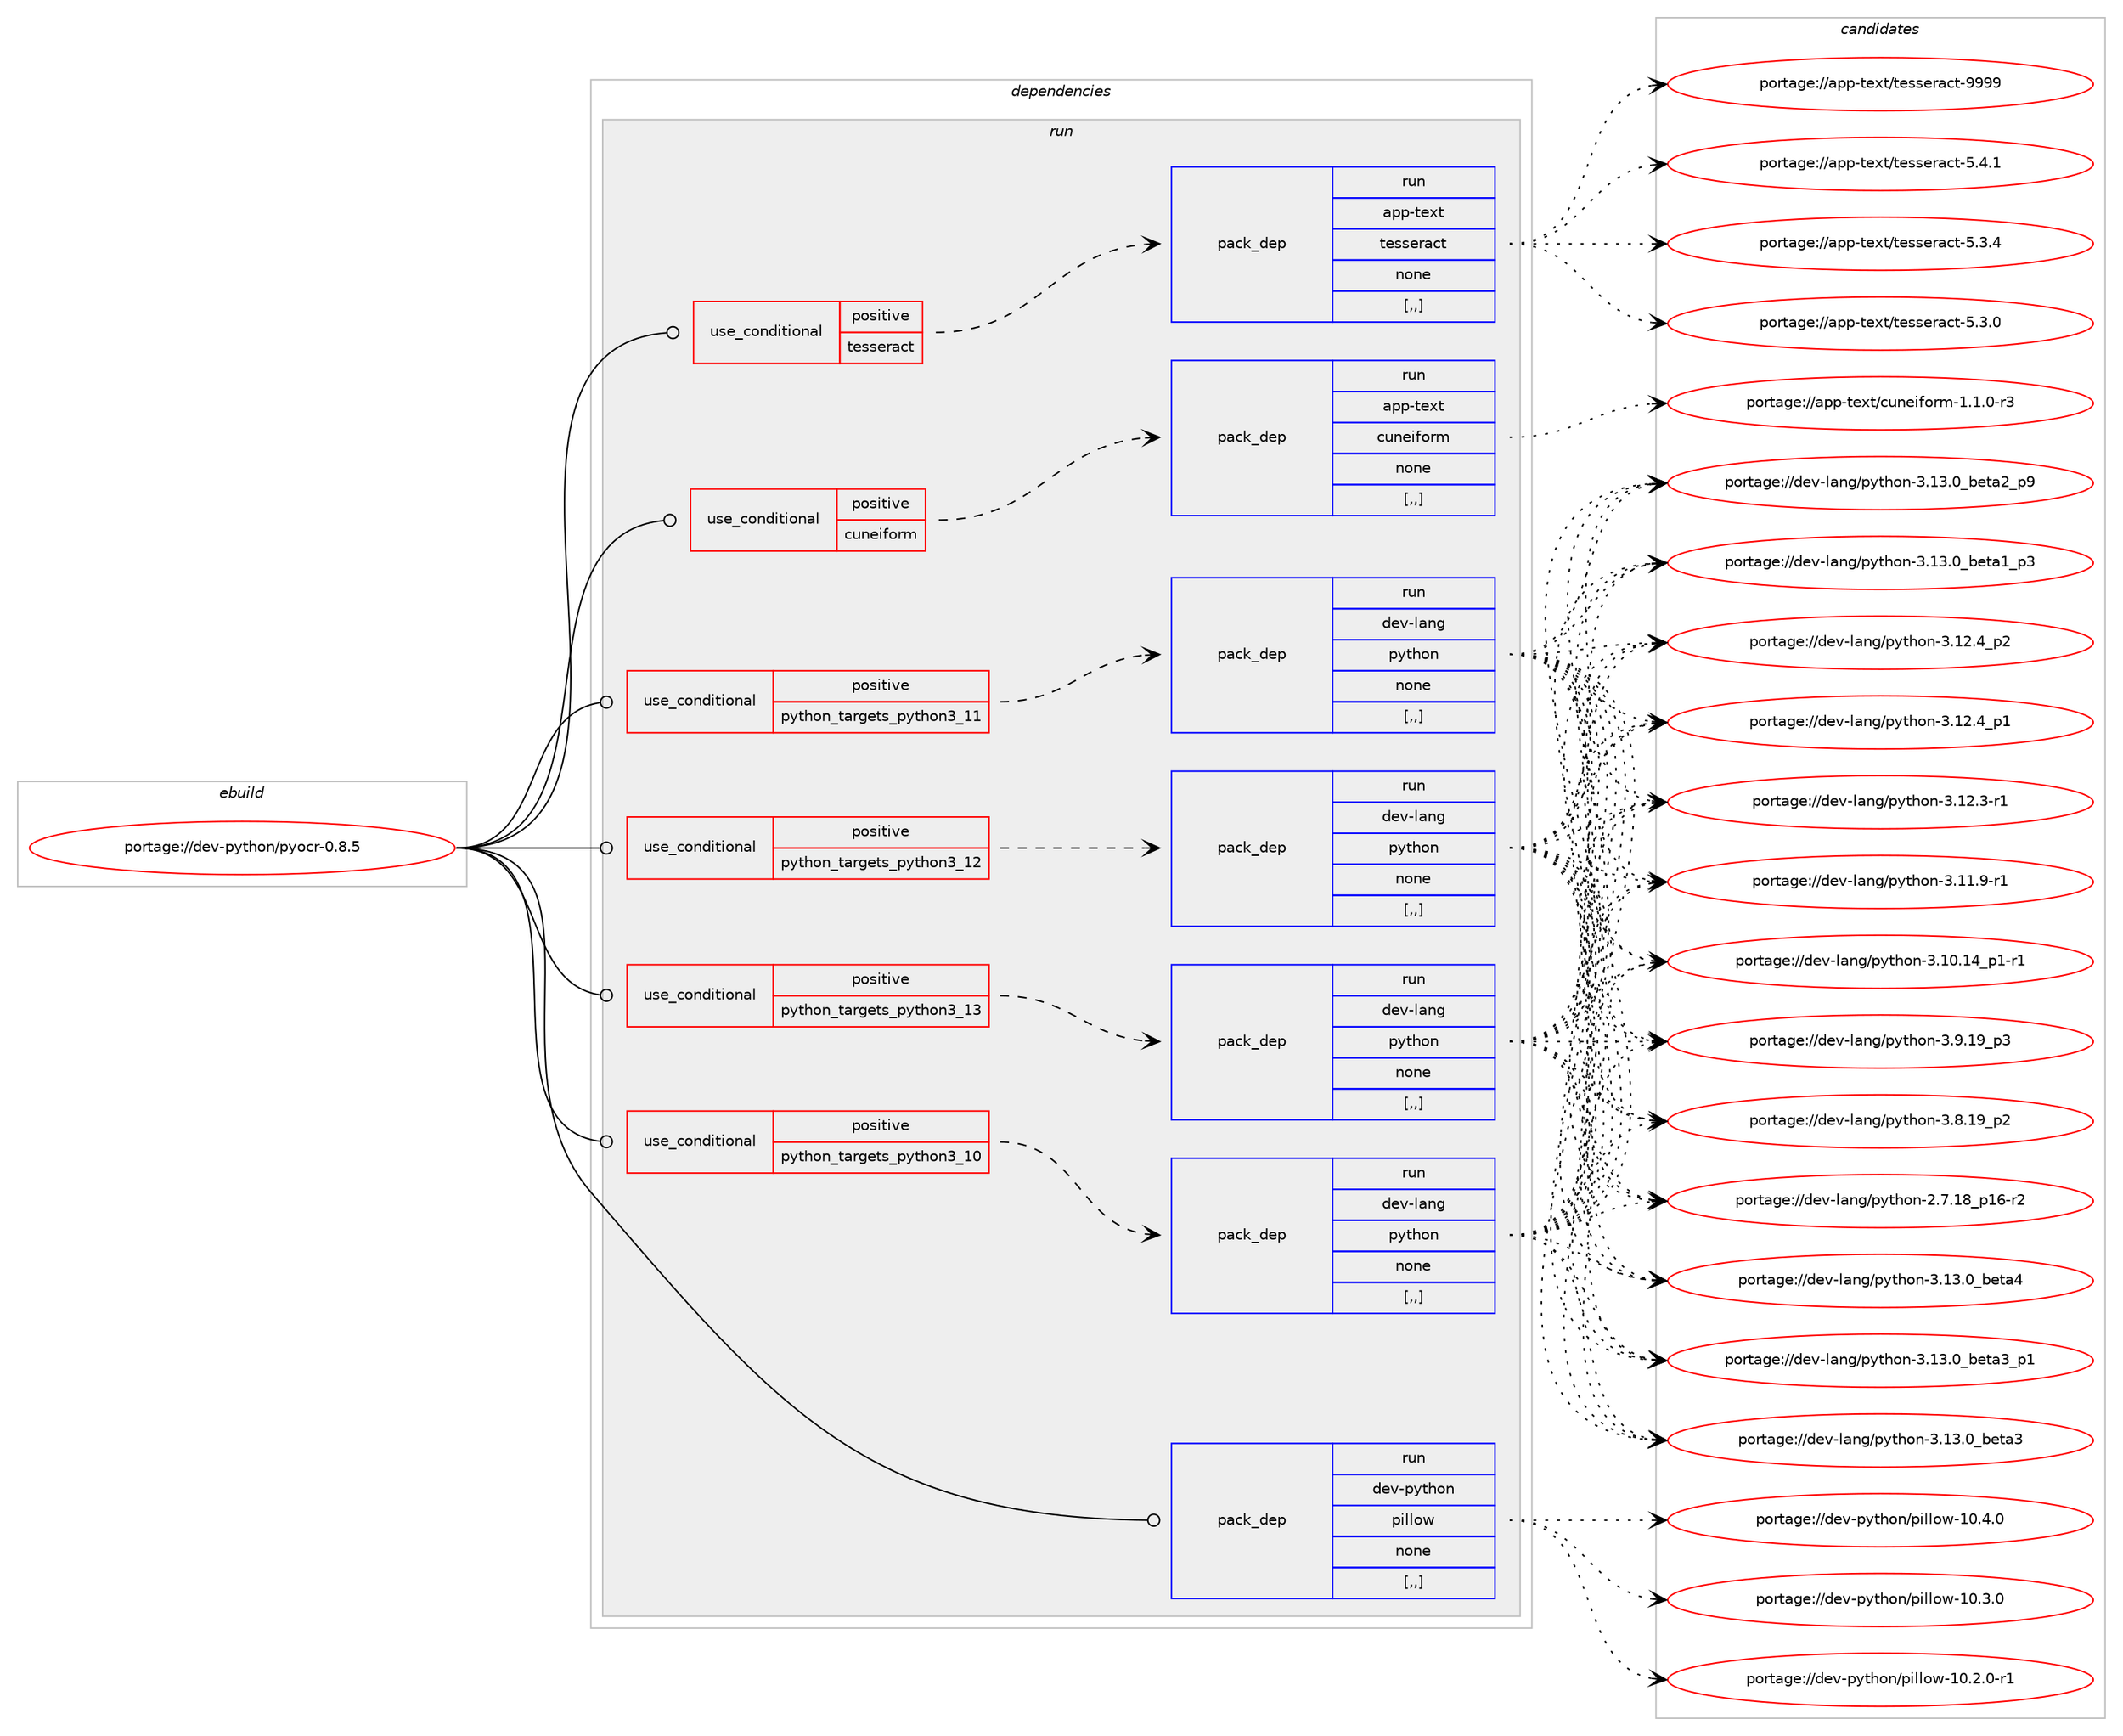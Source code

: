 digraph prolog {

# *************
# Graph options
# *************

newrank=true;
concentrate=true;
compound=true;
graph [rankdir=LR,fontname=Helvetica,fontsize=10,ranksep=1.5];#, ranksep=2.5, nodesep=0.2];
edge  [arrowhead=vee];
node  [fontname=Helvetica,fontsize=10];

# **********
# The ebuild
# **********

subgraph cluster_leftcol {
color=gray;
label=<<i>ebuild</i>>;
id [label="portage://dev-python/pyocr-0.8.5", color=red, width=4, href="../dev-python/pyocr-0.8.5.svg"];
}

# ****************
# The dependencies
# ****************

subgraph cluster_midcol {
color=gray;
label=<<i>dependencies</i>>;
subgraph cluster_compile {
fillcolor="#eeeeee";
style=filled;
label=<<i>compile</i>>;
}
subgraph cluster_compileandrun {
fillcolor="#eeeeee";
style=filled;
label=<<i>compile and run</i>>;
}
subgraph cluster_run {
fillcolor="#eeeeee";
style=filled;
label=<<i>run</i>>;
subgraph cond37305 {
dependency157632 [label=<<TABLE BORDER="0" CELLBORDER="1" CELLSPACING="0" CELLPADDING="4"><TR><TD ROWSPAN="3" CELLPADDING="10">use_conditional</TD></TR><TR><TD>positive</TD></TR><TR><TD>cuneiform</TD></TR></TABLE>>, shape=none, color=red];
subgraph pack119070 {
dependency157633 [label=<<TABLE BORDER="0" CELLBORDER="1" CELLSPACING="0" CELLPADDING="4" WIDTH="220"><TR><TD ROWSPAN="6" CELLPADDING="30">pack_dep</TD></TR><TR><TD WIDTH="110">run</TD></TR><TR><TD>app-text</TD></TR><TR><TD>cuneiform</TD></TR><TR><TD>none</TD></TR><TR><TD>[,,]</TD></TR></TABLE>>, shape=none, color=blue];
}
dependency157632:e -> dependency157633:w [weight=20,style="dashed",arrowhead="vee"];
}
id:e -> dependency157632:w [weight=20,style="solid",arrowhead="odot"];
subgraph cond37306 {
dependency157634 [label=<<TABLE BORDER="0" CELLBORDER="1" CELLSPACING="0" CELLPADDING="4"><TR><TD ROWSPAN="3" CELLPADDING="10">use_conditional</TD></TR><TR><TD>positive</TD></TR><TR><TD>python_targets_python3_10</TD></TR></TABLE>>, shape=none, color=red];
subgraph pack119071 {
dependency157635 [label=<<TABLE BORDER="0" CELLBORDER="1" CELLSPACING="0" CELLPADDING="4" WIDTH="220"><TR><TD ROWSPAN="6" CELLPADDING="30">pack_dep</TD></TR><TR><TD WIDTH="110">run</TD></TR><TR><TD>dev-lang</TD></TR><TR><TD>python</TD></TR><TR><TD>none</TD></TR><TR><TD>[,,]</TD></TR></TABLE>>, shape=none, color=blue];
}
dependency157634:e -> dependency157635:w [weight=20,style="dashed",arrowhead="vee"];
}
id:e -> dependency157634:w [weight=20,style="solid",arrowhead="odot"];
subgraph cond37307 {
dependency157636 [label=<<TABLE BORDER="0" CELLBORDER="1" CELLSPACING="0" CELLPADDING="4"><TR><TD ROWSPAN="3" CELLPADDING="10">use_conditional</TD></TR><TR><TD>positive</TD></TR><TR><TD>python_targets_python3_11</TD></TR></TABLE>>, shape=none, color=red];
subgraph pack119072 {
dependency157637 [label=<<TABLE BORDER="0" CELLBORDER="1" CELLSPACING="0" CELLPADDING="4" WIDTH="220"><TR><TD ROWSPAN="6" CELLPADDING="30">pack_dep</TD></TR><TR><TD WIDTH="110">run</TD></TR><TR><TD>dev-lang</TD></TR><TR><TD>python</TD></TR><TR><TD>none</TD></TR><TR><TD>[,,]</TD></TR></TABLE>>, shape=none, color=blue];
}
dependency157636:e -> dependency157637:w [weight=20,style="dashed",arrowhead="vee"];
}
id:e -> dependency157636:w [weight=20,style="solid",arrowhead="odot"];
subgraph cond37308 {
dependency157638 [label=<<TABLE BORDER="0" CELLBORDER="1" CELLSPACING="0" CELLPADDING="4"><TR><TD ROWSPAN="3" CELLPADDING="10">use_conditional</TD></TR><TR><TD>positive</TD></TR><TR><TD>python_targets_python3_12</TD></TR></TABLE>>, shape=none, color=red];
subgraph pack119073 {
dependency157639 [label=<<TABLE BORDER="0" CELLBORDER="1" CELLSPACING="0" CELLPADDING="4" WIDTH="220"><TR><TD ROWSPAN="6" CELLPADDING="30">pack_dep</TD></TR><TR><TD WIDTH="110">run</TD></TR><TR><TD>dev-lang</TD></TR><TR><TD>python</TD></TR><TR><TD>none</TD></TR><TR><TD>[,,]</TD></TR></TABLE>>, shape=none, color=blue];
}
dependency157638:e -> dependency157639:w [weight=20,style="dashed",arrowhead="vee"];
}
id:e -> dependency157638:w [weight=20,style="solid",arrowhead="odot"];
subgraph cond37309 {
dependency157640 [label=<<TABLE BORDER="0" CELLBORDER="1" CELLSPACING="0" CELLPADDING="4"><TR><TD ROWSPAN="3" CELLPADDING="10">use_conditional</TD></TR><TR><TD>positive</TD></TR><TR><TD>python_targets_python3_13</TD></TR></TABLE>>, shape=none, color=red];
subgraph pack119074 {
dependency157641 [label=<<TABLE BORDER="0" CELLBORDER="1" CELLSPACING="0" CELLPADDING="4" WIDTH="220"><TR><TD ROWSPAN="6" CELLPADDING="30">pack_dep</TD></TR><TR><TD WIDTH="110">run</TD></TR><TR><TD>dev-lang</TD></TR><TR><TD>python</TD></TR><TR><TD>none</TD></TR><TR><TD>[,,]</TD></TR></TABLE>>, shape=none, color=blue];
}
dependency157640:e -> dependency157641:w [weight=20,style="dashed",arrowhead="vee"];
}
id:e -> dependency157640:w [weight=20,style="solid",arrowhead="odot"];
subgraph cond37310 {
dependency157642 [label=<<TABLE BORDER="0" CELLBORDER="1" CELLSPACING="0" CELLPADDING="4"><TR><TD ROWSPAN="3" CELLPADDING="10">use_conditional</TD></TR><TR><TD>positive</TD></TR><TR><TD>tesseract</TD></TR></TABLE>>, shape=none, color=red];
subgraph pack119075 {
dependency157643 [label=<<TABLE BORDER="0" CELLBORDER="1" CELLSPACING="0" CELLPADDING="4" WIDTH="220"><TR><TD ROWSPAN="6" CELLPADDING="30">pack_dep</TD></TR><TR><TD WIDTH="110">run</TD></TR><TR><TD>app-text</TD></TR><TR><TD>tesseract</TD></TR><TR><TD>none</TD></TR><TR><TD>[,,]</TD></TR></TABLE>>, shape=none, color=blue];
}
dependency157642:e -> dependency157643:w [weight=20,style="dashed",arrowhead="vee"];
}
id:e -> dependency157642:w [weight=20,style="solid",arrowhead="odot"];
subgraph pack119076 {
dependency157644 [label=<<TABLE BORDER="0" CELLBORDER="1" CELLSPACING="0" CELLPADDING="4" WIDTH="220"><TR><TD ROWSPAN="6" CELLPADDING="30">pack_dep</TD></TR><TR><TD WIDTH="110">run</TD></TR><TR><TD>dev-python</TD></TR><TR><TD>pillow</TD></TR><TR><TD>none</TD></TR><TR><TD>[,,]</TD></TR></TABLE>>, shape=none, color=blue];
}
id:e -> dependency157644:w [weight=20,style="solid",arrowhead="odot"];
}
}

# **************
# The candidates
# **************

subgraph cluster_choices {
rank=same;
color=gray;
label=<<i>candidates</i>>;

subgraph choice119070 {
color=black;
nodesep=1;
choice971121124511610112011647991171101011051021111141094549464946484511451 [label="portage://app-text/cuneiform-1.1.0-r3", color=red, width=4,href="../app-text/cuneiform-1.1.0-r3.svg"];
dependency157633:e -> choice971121124511610112011647991171101011051021111141094549464946484511451:w [style=dotted,weight="100"];
}
subgraph choice119071 {
color=black;
nodesep=1;
choice1001011184510897110103471121211161041111104551464951464895981011169752 [label="portage://dev-lang/python-3.13.0_beta4", color=red, width=4,href="../dev-lang/python-3.13.0_beta4.svg"];
choice10010111845108971101034711212111610411111045514649514648959810111697519511249 [label="portage://dev-lang/python-3.13.0_beta3_p1", color=red, width=4,href="../dev-lang/python-3.13.0_beta3_p1.svg"];
choice1001011184510897110103471121211161041111104551464951464895981011169751 [label="portage://dev-lang/python-3.13.0_beta3", color=red, width=4,href="../dev-lang/python-3.13.0_beta3.svg"];
choice10010111845108971101034711212111610411111045514649514648959810111697509511257 [label="portage://dev-lang/python-3.13.0_beta2_p9", color=red, width=4,href="../dev-lang/python-3.13.0_beta2_p9.svg"];
choice10010111845108971101034711212111610411111045514649514648959810111697499511251 [label="portage://dev-lang/python-3.13.0_beta1_p3", color=red, width=4,href="../dev-lang/python-3.13.0_beta1_p3.svg"];
choice100101118451089711010347112121116104111110455146495046529511250 [label="portage://dev-lang/python-3.12.4_p2", color=red, width=4,href="../dev-lang/python-3.12.4_p2.svg"];
choice100101118451089711010347112121116104111110455146495046529511249 [label="portage://dev-lang/python-3.12.4_p1", color=red, width=4,href="../dev-lang/python-3.12.4_p1.svg"];
choice100101118451089711010347112121116104111110455146495046514511449 [label="portage://dev-lang/python-3.12.3-r1", color=red, width=4,href="../dev-lang/python-3.12.3-r1.svg"];
choice100101118451089711010347112121116104111110455146494946574511449 [label="portage://dev-lang/python-3.11.9-r1", color=red, width=4,href="../dev-lang/python-3.11.9-r1.svg"];
choice100101118451089711010347112121116104111110455146494846495295112494511449 [label="portage://dev-lang/python-3.10.14_p1-r1", color=red, width=4,href="../dev-lang/python-3.10.14_p1-r1.svg"];
choice100101118451089711010347112121116104111110455146574649579511251 [label="portage://dev-lang/python-3.9.19_p3", color=red, width=4,href="../dev-lang/python-3.9.19_p3.svg"];
choice100101118451089711010347112121116104111110455146564649579511250 [label="portage://dev-lang/python-3.8.19_p2", color=red, width=4,href="../dev-lang/python-3.8.19_p2.svg"];
choice100101118451089711010347112121116104111110455046554649569511249544511450 [label="portage://dev-lang/python-2.7.18_p16-r2", color=red, width=4,href="../dev-lang/python-2.7.18_p16-r2.svg"];
dependency157635:e -> choice1001011184510897110103471121211161041111104551464951464895981011169752:w [style=dotted,weight="100"];
dependency157635:e -> choice10010111845108971101034711212111610411111045514649514648959810111697519511249:w [style=dotted,weight="100"];
dependency157635:e -> choice1001011184510897110103471121211161041111104551464951464895981011169751:w [style=dotted,weight="100"];
dependency157635:e -> choice10010111845108971101034711212111610411111045514649514648959810111697509511257:w [style=dotted,weight="100"];
dependency157635:e -> choice10010111845108971101034711212111610411111045514649514648959810111697499511251:w [style=dotted,weight="100"];
dependency157635:e -> choice100101118451089711010347112121116104111110455146495046529511250:w [style=dotted,weight="100"];
dependency157635:e -> choice100101118451089711010347112121116104111110455146495046529511249:w [style=dotted,weight="100"];
dependency157635:e -> choice100101118451089711010347112121116104111110455146495046514511449:w [style=dotted,weight="100"];
dependency157635:e -> choice100101118451089711010347112121116104111110455146494946574511449:w [style=dotted,weight="100"];
dependency157635:e -> choice100101118451089711010347112121116104111110455146494846495295112494511449:w [style=dotted,weight="100"];
dependency157635:e -> choice100101118451089711010347112121116104111110455146574649579511251:w [style=dotted,weight="100"];
dependency157635:e -> choice100101118451089711010347112121116104111110455146564649579511250:w [style=dotted,weight="100"];
dependency157635:e -> choice100101118451089711010347112121116104111110455046554649569511249544511450:w [style=dotted,weight="100"];
}
subgraph choice119072 {
color=black;
nodesep=1;
choice1001011184510897110103471121211161041111104551464951464895981011169752 [label="portage://dev-lang/python-3.13.0_beta4", color=red, width=4,href="../dev-lang/python-3.13.0_beta4.svg"];
choice10010111845108971101034711212111610411111045514649514648959810111697519511249 [label="portage://dev-lang/python-3.13.0_beta3_p1", color=red, width=4,href="../dev-lang/python-3.13.0_beta3_p1.svg"];
choice1001011184510897110103471121211161041111104551464951464895981011169751 [label="portage://dev-lang/python-3.13.0_beta3", color=red, width=4,href="../dev-lang/python-3.13.0_beta3.svg"];
choice10010111845108971101034711212111610411111045514649514648959810111697509511257 [label="portage://dev-lang/python-3.13.0_beta2_p9", color=red, width=4,href="../dev-lang/python-3.13.0_beta2_p9.svg"];
choice10010111845108971101034711212111610411111045514649514648959810111697499511251 [label="portage://dev-lang/python-3.13.0_beta1_p3", color=red, width=4,href="../dev-lang/python-3.13.0_beta1_p3.svg"];
choice100101118451089711010347112121116104111110455146495046529511250 [label="portage://dev-lang/python-3.12.4_p2", color=red, width=4,href="../dev-lang/python-3.12.4_p2.svg"];
choice100101118451089711010347112121116104111110455146495046529511249 [label="portage://dev-lang/python-3.12.4_p1", color=red, width=4,href="../dev-lang/python-3.12.4_p1.svg"];
choice100101118451089711010347112121116104111110455146495046514511449 [label="portage://dev-lang/python-3.12.3-r1", color=red, width=4,href="../dev-lang/python-3.12.3-r1.svg"];
choice100101118451089711010347112121116104111110455146494946574511449 [label="portage://dev-lang/python-3.11.9-r1", color=red, width=4,href="../dev-lang/python-3.11.9-r1.svg"];
choice100101118451089711010347112121116104111110455146494846495295112494511449 [label="portage://dev-lang/python-3.10.14_p1-r1", color=red, width=4,href="../dev-lang/python-3.10.14_p1-r1.svg"];
choice100101118451089711010347112121116104111110455146574649579511251 [label="portage://dev-lang/python-3.9.19_p3", color=red, width=4,href="../dev-lang/python-3.9.19_p3.svg"];
choice100101118451089711010347112121116104111110455146564649579511250 [label="portage://dev-lang/python-3.8.19_p2", color=red, width=4,href="../dev-lang/python-3.8.19_p2.svg"];
choice100101118451089711010347112121116104111110455046554649569511249544511450 [label="portage://dev-lang/python-2.7.18_p16-r2", color=red, width=4,href="../dev-lang/python-2.7.18_p16-r2.svg"];
dependency157637:e -> choice1001011184510897110103471121211161041111104551464951464895981011169752:w [style=dotted,weight="100"];
dependency157637:e -> choice10010111845108971101034711212111610411111045514649514648959810111697519511249:w [style=dotted,weight="100"];
dependency157637:e -> choice1001011184510897110103471121211161041111104551464951464895981011169751:w [style=dotted,weight="100"];
dependency157637:e -> choice10010111845108971101034711212111610411111045514649514648959810111697509511257:w [style=dotted,weight="100"];
dependency157637:e -> choice10010111845108971101034711212111610411111045514649514648959810111697499511251:w [style=dotted,weight="100"];
dependency157637:e -> choice100101118451089711010347112121116104111110455146495046529511250:w [style=dotted,weight="100"];
dependency157637:e -> choice100101118451089711010347112121116104111110455146495046529511249:w [style=dotted,weight="100"];
dependency157637:e -> choice100101118451089711010347112121116104111110455146495046514511449:w [style=dotted,weight="100"];
dependency157637:e -> choice100101118451089711010347112121116104111110455146494946574511449:w [style=dotted,weight="100"];
dependency157637:e -> choice100101118451089711010347112121116104111110455146494846495295112494511449:w [style=dotted,weight="100"];
dependency157637:e -> choice100101118451089711010347112121116104111110455146574649579511251:w [style=dotted,weight="100"];
dependency157637:e -> choice100101118451089711010347112121116104111110455146564649579511250:w [style=dotted,weight="100"];
dependency157637:e -> choice100101118451089711010347112121116104111110455046554649569511249544511450:w [style=dotted,weight="100"];
}
subgraph choice119073 {
color=black;
nodesep=1;
choice1001011184510897110103471121211161041111104551464951464895981011169752 [label="portage://dev-lang/python-3.13.0_beta4", color=red, width=4,href="../dev-lang/python-3.13.0_beta4.svg"];
choice10010111845108971101034711212111610411111045514649514648959810111697519511249 [label="portage://dev-lang/python-3.13.0_beta3_p1", color=red, width=4,href="../dev-lang/python-3.13.0_beta3_p1.svg"];
choice1001011184510897110103471121211161041111104551464951464895981011169751 [label="portage://dev-lang/python-3.13.0_beta3", color=red, width=4,href="../dev-lang/python-3.13.0_beta3.svg"];
choice10010111845108971101034711212111610411111045514649514648959810111697509511257 [label="portage://dev-lang/python-3.13.0_beta2_p9", color=red, width=4,href="../dev-lang/python-3.13.0_beta2_p9.svg"];
choice10010111845108971101034711212111610411111045514649514648959810111697499511251 [label="portage://dev-lang/python-3.13.0_beta1_p3", color=red, width=4,href="../dev-lang/python-3.13.0_beta1_p3.svg"];
choice100101118451089711010347112121116104111110455146495046529511250 [label="portage://dev-lang/python-3.12.4_p2", color=red, width=4,href="../dev-lang/python-3.12.4_p2.svg"];
choice100101118451089711010347112121116104111110455146495046529511249 [label="portage://dev-lang/python-3.12.4_p1", color=red, width=4,href="../dev-lang/python-3.12.4_p1.svg"];
choice100101118451089711010347112121116104111110455146495046514511449 [label="portage://dev-lang/python-3.12.3-r1", color=red, width=4,href="../dev-lang/python-3.12.3-r1.svg"];
choice100101118451089711010347112121116104111110455146494946574511449 [label="portage://dev-lang/python-3.11.9-r1", color=red, width=4,href="../dev-lang/python-3.11.9-r1.svg"];
choice100101118451089711010347112121116104111110455146494846495295112494511449 [label="portage://dev-lang/python-3.10.14_p1-r1", color=red, width=4,href="../dev-lang/python-3.10.14_p1-r1.svg"];
choice100101118451089711010347112121116104111110455146574649579511251 [label="portage://dev-lang/python-3.9.19_p3", color=red, width=4,href="../dev-lang/python-3.9.19_p3.svg"];
choice100101118451089711010347112121116104111110455146564649579511250 [label="portage://dev-lang/python-3.8.19_p2", color=red, width=4,href="../dev-lang/python-3.8.19_p2.svg"];
choice100101118451089711010347112121116104111110455046554649569511249544511450 [label="portage://dev-lang/python-2.7.18_p16-r2", color=red, width=4,href="../dev-lang/python-2.7.18_p16-r2.svg"];
dependency157639:e -> choice1001011184510897110103471121211161041111104551464951464895981011169752:w [style=dotted,weight="100"];
dependency157639:e -> choice10010111845108971101034711212111610411111045514649514648959810111697519511249:w [style=dotted,weight="100"];
dependency157639:e -> choice1001011184510897110103471121211161041111104551464951464895981011169751:w [style=dotted,weight="100"];
dependency157639:e -> choice10010111845108971101034711212111610411111045514649514648959810111697509511257:w [style=dotted,weight="100"];
dependency157639:e -> choice10010111845108971101034711212111610411111045514649514648959810111697499511251:w [style=dotted,weight="100"];
dependency157639:e -> choice100101118451089711010347112121116104111110455146495046529511250:w [style=dotted,weight="100"];
dependency157639:e -> choice100101118451089711010347112121116104111110455146495046529511249:w [style=dotted,weight="100"];
dependency157639:e -> choice100101118451089711010347112121116104111110455146495046514511449:w [style=dotted,weight="100"];
dependency157639:e -> choice100101118451089711010347112121116104111110455146494946574511449:w [style=dotted,weight="100"];
dependency157639:e -> choice100101118451089711010347112121116104111110455146494846495295112494511449:w [style=dotted,weight="100"];
dependency157639:e -> choice100101118451089711010347112121116104111110455146574649579511251:w [style=dotted,weight="100"];
dependency157639:e -> choice100101118451089711010347112121116104111110455146564649579511250:w [style=dotted,weight="100"];
dependency157639:e -> choice100101118451089711010347112121116104111110455046554649569511249544511450:w [style=dotted,weight="100"];
}
subgraph choice119074 {
color=black;
nodesep=1;
choice1001011184510897110103471121211161041111104551464951464895981011169752 [label="portage://dev-lang/python-3.13.0_beta4", color=red, width=4,href="../dev-lang/python-3.13.0_beta4.svg"];
choice10010111845108971101034711212111610411111045514649514648959810111697519511249 [label="portage://dev-lang/python-3.13.0_beta3_p1", color=red, width=4,href="../dev-lang/python-3.13.0_beta3_p1.svg"];
choice1001011184510897110103471121211161041111104551464951464895981011169751 [label="portage://dev-lang/python-3.13.0_beta3", color=red, width=4,href="../dev-lang/python-3.13.0_beta3.svg"];
choice10010111845108971101034711212111610411111045514649514648959810111697509511257 [label="portage://dev-lang/python-3.13.0_beta2_p9", color=red, width=4,href="../dev-lang/python-3.13.0_beta2_p9.svg"];
choice10010111845108971101034711212111610411111045514649514648959810111697499511251 [label="portage://dev-lang/python-3.13.0_beta1_p3", color=red, width=4,href="../dev-lang/python-3.13.0_beta1_p3.svg"];
choice100101118451089711010347112121116104111110455146495046529511250 [label="portage://dev-lang/python-3.12.4_p2", color=red, width=4,href="../dev-lang/python-3.12.4_p2.svg"];
choice100101118451089711010347112121116104111110455146495046529511249 [label="portage://dev-lang/python-3.12.4_p1", color=red, width=4,href="../dev-lang/python-3.12.4_p1.svg"];
choice100101118451089711010347112121116104111110455146495046514511449 [label="portage://dev-lang/python-3.12.3-r1", color=red, width=4,href="../dev-lang/python-3.12.3-r1.svg"];
choice100101118451089711010347112121116104111110455146494946574511449 [label="portage://dev-lang/python-3.11.9-r1", color=red, width=4,href="../dev-lang/python-3.11.9-r1.svg"];
choice100101118451089711010347112121116104111110455146494846495295112494511449 [label="portage://dev-lang/python-3.10.14_p1-r1", color=red, width=4,href="../dev-lang/python-3.10.14_p1-r1.svg"];
choice100101118451089711010347112121116104111110455146574649579511251 [label="portage://dev-lang/python-3.9.19_p3", color=red, width=4,href="../dev-lang/python-3.9.19_p3.svg"];
choice100101118451089711010347112121116104111110455146564649579511250 [label="portage://dev-lang/python-3.8.19_p2", color=red, width=4,href="../dev-lang/python-3.8.19_p2.svg"];
choice100101118451089711010347112121116104111110455046554649569511249544511450 [label="portage://dev-lang/python-2.7.18_p16-r2", color=red, width=4,href="../dev-lang/python-2.7.18_p16-r2.svg"];
dependency157641:e -> choice1001011184510897110103471121211161041111104551464951464895981011169752:w [style=dotted,weight="100"];
dependency157641:e -> choice10010111845108971101034711212111610411111045514649514648959810111697519511249:w [style=dotted,weight="100"];
dependency157641:e -> choice1001011184510897110103471121211161041111104551464951464895981011169751:w [style=dotted,weight="100"];
dependency157641:e -> choice10010111845108971101034711212111610411111045514649514648959810111697509511257:w [style=dotted,weight="100"];
dependency157641:e -> choice10010111845108971101034711212111610411111045514649514648959810111697499511251:w [style=dotted,weight="100"];
dependency157641:e -> choice100101118451089711010347112121116104111110455146495046529511250:w [style=dotted,weight="100"];
dependency157641:e -> choice100101118451089711010347112121116104111110455146495046529511249:w [style=dotted,weight="100"];
dependency157641:e -> choice100101118451089711010347112121116104111110455146495046514511449:w [style=dotted,weight="100"];
dependency157641:e -> choice100101118451089711010347112121116104111110455146494946574511449:w [style=dotted,weight="100"];
dependency157641:e -> choice100101118451089711010347112121116104111110455146494846495295112494511449:w [style=dotted,weight="100"];
dependency157641:e -> choice100101118451089711010347112121116104111110455146574649579511251:w [style=dotted,weight="100"];
dependency157641:e -> choice100101118451089711010347112121116104111110455146564649579511250:w [style=dotted,weight="100"];
dependency157641:e -> choice100101118451089711010347112121116104111110455046554649569511249544511450:w [style=dotted,weight="100"];
}
subgraph choice119075 {
color=black;
nodesep=1;
choice97112112451161011201164711610111511510111497991164557575757 [label="portage://app-text/tesseract-9999", color=red, width=4,href="../app-text/tesseract-9999.svg"];
choice9711211245116101120116471161011151151011149799116455346524649 [label="portage://app-text/tesseract-5.4.1", color=red, width=4,href="../app-text/tesseract-5.4.1.svg"];
choice9711211245116101120116471161011151151011149799116455346514652 [label="portage://app-text/tesseract-5.3.4", color=red, width=4,href="../app-text/tesseract-5.3.4.svg"];
choice9711211245116101120116471161011151151011149799116455346514648 [label="portage://app-text/tesseract-5.3.0", color=red, width=4,href="../app-text/tesseract-5.3.0.svg"];
dependency157643:e -> choice97112112451161011201164711610111511510111497991164557575757:w [style=dotted,weight="100"];
dependency157643:e -> choice9711211245116101120116471161011151151011149799116455346524649:w [style=dotted,weight="100"];
dependency157643:e -> choice9711211245116101120116471161011151151011149799116455346514652:w [style=dotted,weight="100"];
dependency157643:e -> choice9711211245116101120116471161011151151011149799116455346514648:w [style=dotted,weight="100"];
}
subgraph choice119076 {
color=black;
nodesep=1;
choice100101118451121211161041111104711210510810811111945494846524648 [label="portage://dev-python/pillow-10.4.0", color=red, width=4,href="../dev-python/pillow-10.4.0.svg"];
choice100101118451121211161041111104711210510810811111945494846514648 [label="portage://dev-python/pillow-10.3.0", color=red, width=4,href="../dev-python/pillow-10.3.0.svg"];
choice1001011184511212111610411111047112105108108111119454948465046484511449 [label="portage://dev-python/pillow-10.2.0-r1", color=red, width=4,href="../dev-python/pillow-10.2.0-r1.svg"];
dependency157644:e -> choice100101118451121211161041111104711210510810811111945494846524648:w [style=dotted,weight="100"];
dependency157644:e -> choice100101118451121211161041111104711210510810811111945494846514648:w [style=dotted,weight="100"];
dependency157644:e -> choice1001011184511212111610411111047112105108108111119454948465046484511449:w [style=dotted,weight="100"];
}
}

}
